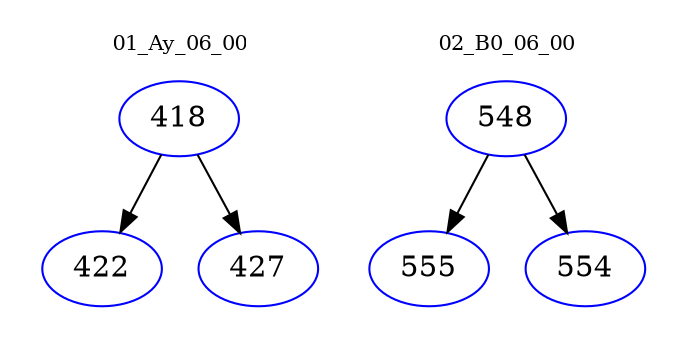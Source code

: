digraph{
subgraph cluster_0 {
color = white
label = "01_Ay_06_00";
fontsize=10;
T0_418 [label="418", color="blue"]
T0_418 -> T0_422 [color="black"]
T0_422 [label="422", color="blue"]
T0_418 -> T0_427 [color="black"]
T0_427 [label="427", color="blue"]
}
subgraph cluster_1 {
color = white
label = "02_B0_06_00";
fontsize=10;
T1_548 [label="548", color="blue"]
T1_548 -> T1_555 [color="black"]
T1_555 [label="555", color="blue"]
T1_548 -> T1_554 [color="black"]
T1_554 [label="554", color="blue"]
}
}
